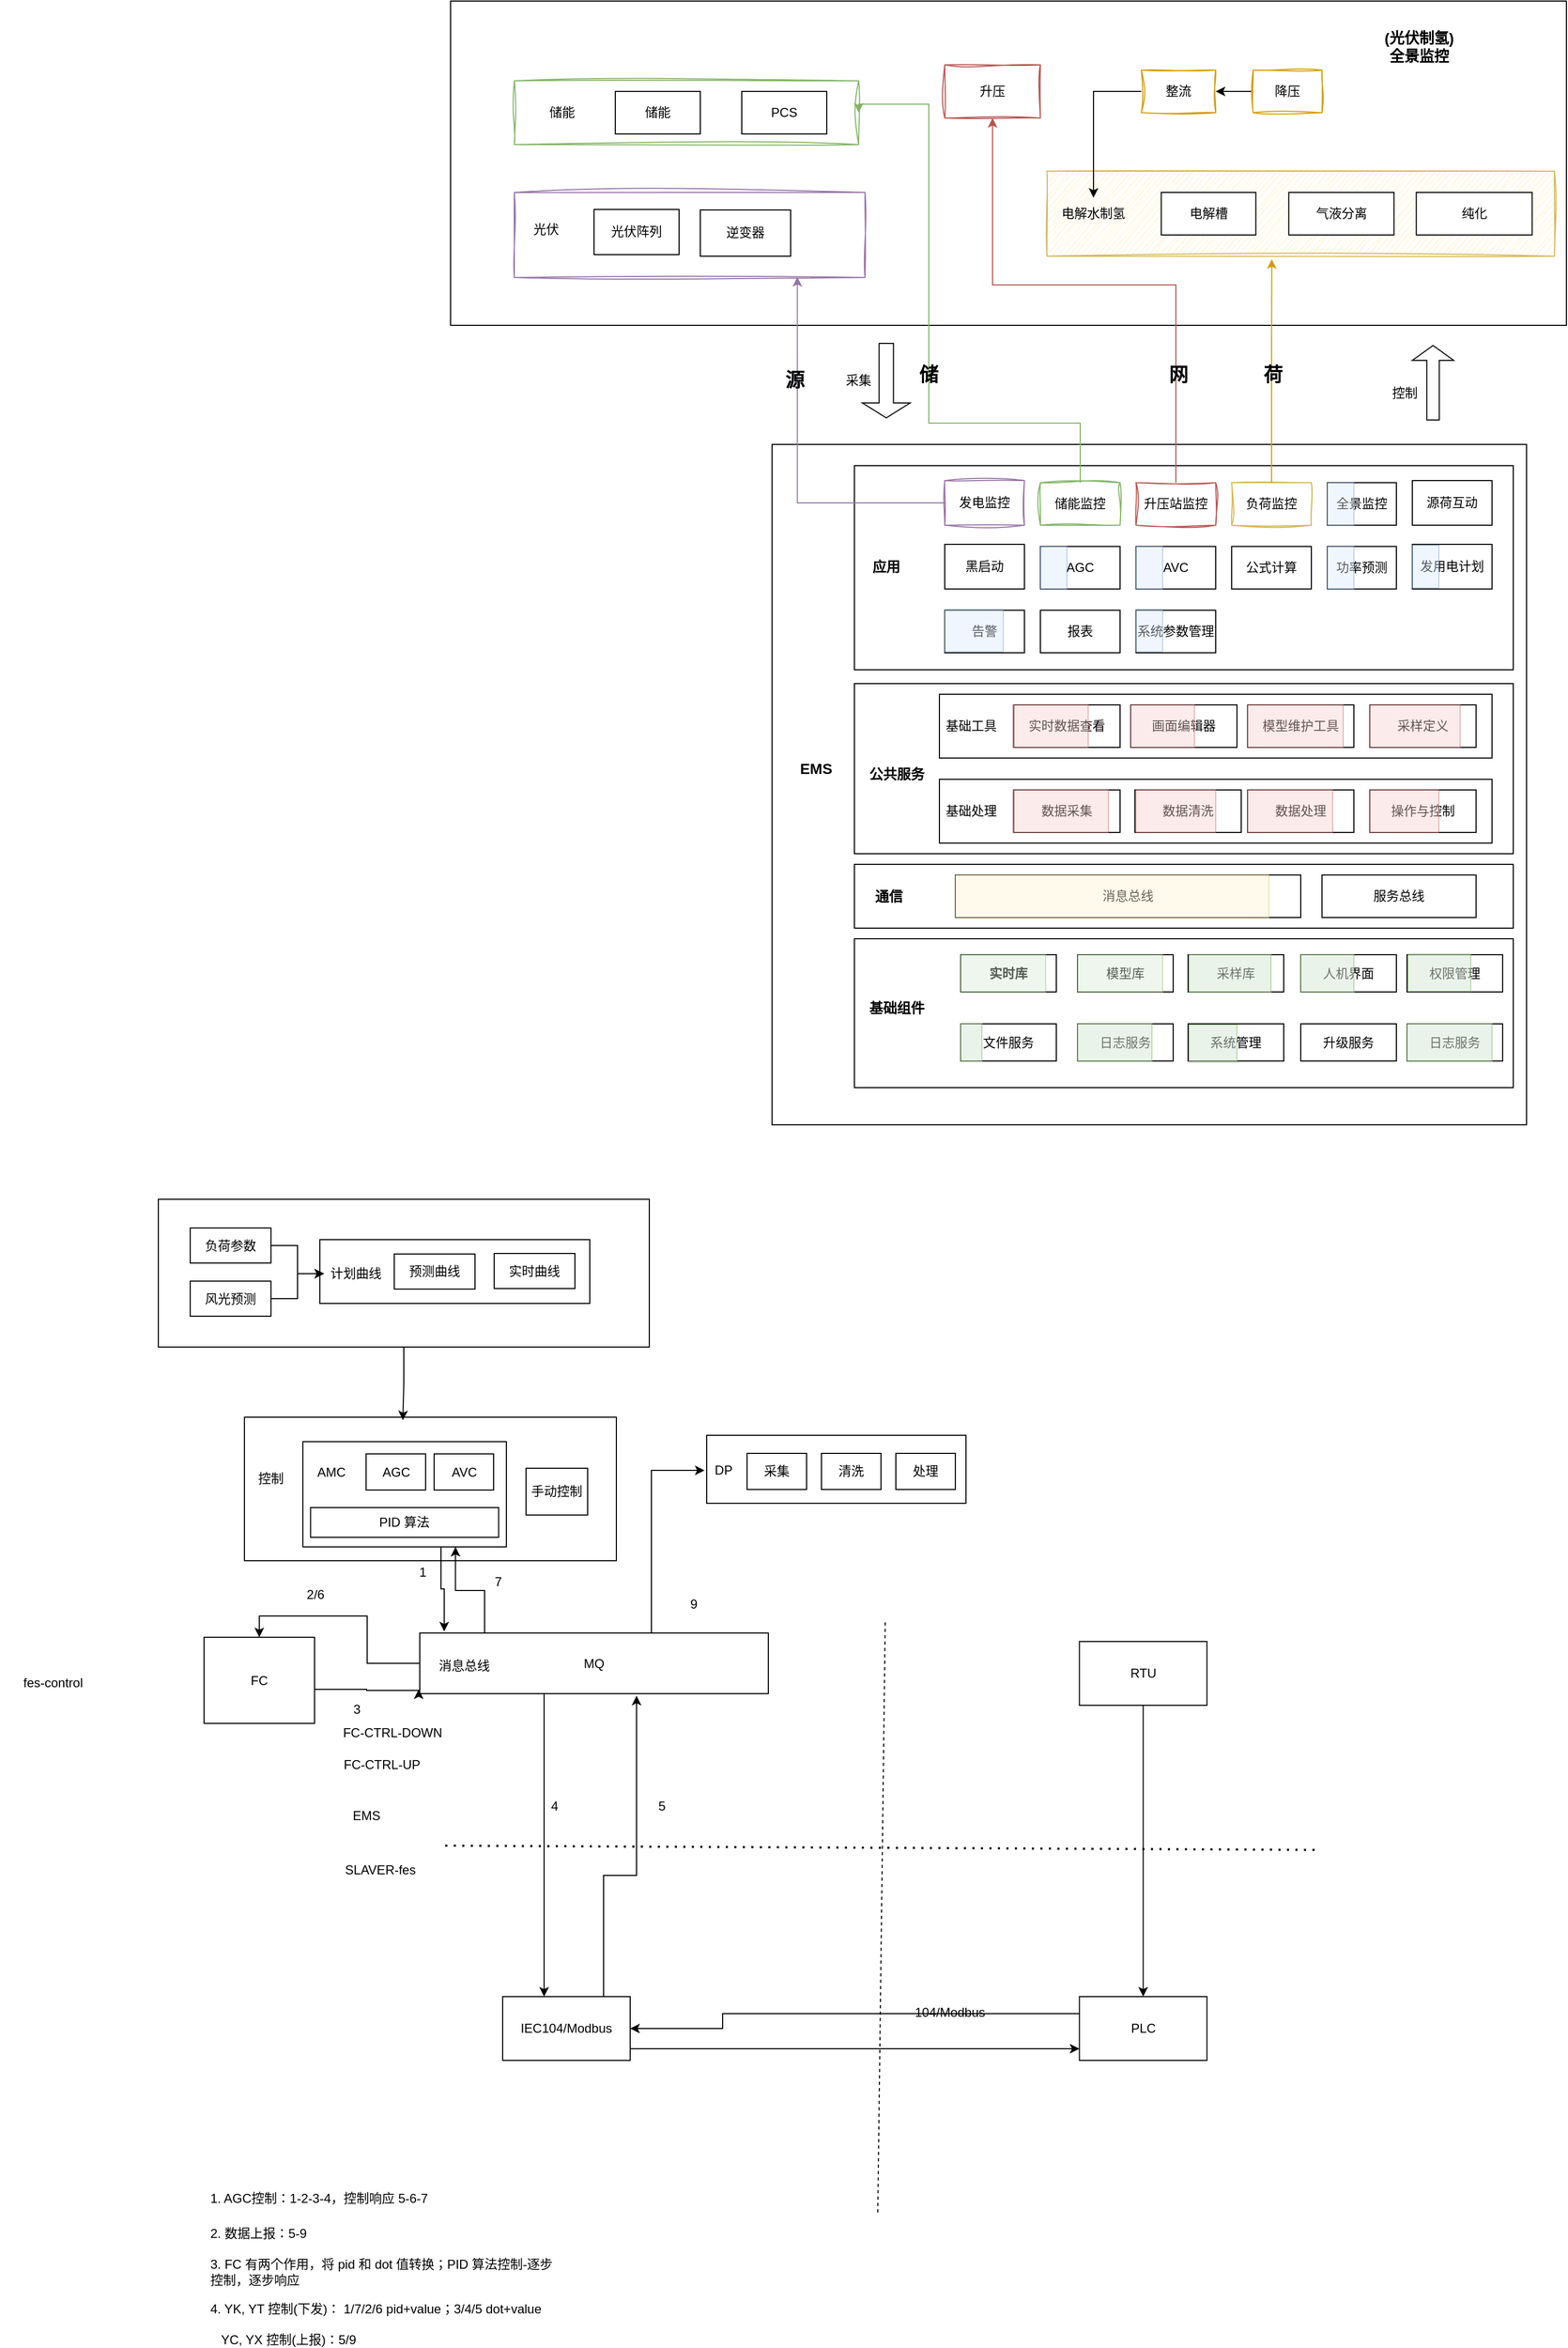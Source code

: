 <mxfile version="24.5.5" type="github">
  <diagram name="第 1 页" id="smMwHirfsZ6QMiGASpG9">
    <mxGraphModel dx="2322" dy="933" grid="0" gridSize="10" guides="1" tooltips="1" connect="1" arrows="1" fold="1" page="0" pageScale="1" pageWidth="827" pageHeight="1169" math="0" shadow="0">
      <root>
        <mxCell id="0" />
        <mxCell id="1" parent="0" />
        <mxCell id="14JraEPWUSEua7F9-H_o-28" value="" style="rounded=0;whiteSpace=wrap;html=1;" vertex="1" parent="1">
          <mxGeometry x="-94" y="1355" width="350" height="135" as="geometry" />
        </mxCell>
        <mxCell id="14JraEPWUSEua7F9-H_o-19" value="" style="rounded=0;whiteSpace=wrap;html=1;" vertex="1" parent="1">
          <mxGeometry x="-175" y="1150" width="462" height="139" as="geometry" />
        </mxCell>
        <mxCell id="14JraEPWUSEua7F9-H_o-15" value="" style="rounded=0;whiteSpace=wrap;html=1;" vertex="1" parent="1">
          <mxGeometry x="-23" y="1188" width="254" height="60" as="geometry" />
        </mxCell>
        <mxCell id="XLei9tXY5pJdT6jj4i4X-126" value="" style="rounded=0;whiteSpace=wrap;html=1;" parent="1" vertex="1">
          <mxGeometry x="100" y="23" width="1050" height="305" as="geometry" />
        </mxCell>
        <mxCell id="XLei9tXY5pJdT6jj4i4X-117" value="" style="rounded=0;whiteSpace=wrap;html=1;" parent="1" vertex="1">
          <mxGeometry x="402.5" y="440" width="710" height="640" as="geometry" />
        </mxCell>
        <mxCell id="XLei9tXY5pJdT6jj4i4X-113" value="" style="rounded=0;whiteSpace=wrap;html=1;fillColor=none;strokeColor=#9673a6;sketch=1;curveFitting=1;jiggle=2;" parent="1" vertex="1">
          <mxGeometry x="160" y="203" width="330" height="80" as="geometry" />
        </mxCell>
        <mxCell id="XLei9tXY5pJdT6jj4i4X-2" value="" style="rounded=0;whiteSpace=wrap;html=1;" parent="1" vertex="1">
          <mxGeometry x="480" y="905" width="620" height="140" as="geometry" />
        </mxCell>
        <mxCell id="XLei9tXY5pJdT6jj4i4X-3" value="文件服务" style="rounded=0;whiteSpace=wrap;html=1;" parent="1" vertex="1">
          <mxGeometry x="580" y="985" width="90" height="35" as="geometry" />
        </mxCell>
        <mxCell id="XLei9tXY5pJdT6jj4i4X-4" value="&lt;b&gt;实时库&lt;/b&gt;" style="rounded=0;whiteSpace=wrap;html=1;" parent="1" vertex="1">
          <mxGeometry x="580" y="920" width="90" height="35" as="geometry" />
        </mxCell>
        <mxCell id="XLei9tXY5pJdT6jj4i4X-5" value="日志服务" style="rounded=0;whiteSpace=wrap;html=1;" parent="1" vertex="1">
          <mxGeometry x="690" y="985" width="90" height="35" as="geometry" />
        </mxCell>
        <mxCell id="XLei9tXY5pJdT6jj4i4X-6" value="模型库" style="rounded=0;whiteSpace=wrap;html=1;" parent="1" vertex="1">
          <mxGeometry x="690" y="920" width="90" height="35" as="geometry" />
        </mxCell>
        <mxCell id="XLei9tXY5pJdT6jj4i4X-7" value="采样库" style="rounded=0;whiteSpace=wrap;html=1;" parent="1" vertex="1">
          <mxGeometry x="794" y="920" width="90" height="35" as="geometry" />
        </mxCell>
        <mxCell id="XLei9tXY5pJdT6jj4i4X-8" value="人机界面" style="rounded=0;whiteSpace=wrap;html=1;" parent="1" vertex="1">
          <mxGeometry x="900" y="920" width="90" height="35" as="geometry" />
        </mxCell>
        <mxCell id="XLei9tXY5pJdT6jj4i4X-9" value="权限管理" style="rounded=0;whiteSpace=wrap;html=1;" parent="1" vertex="1">
          <mxGeometry x="1000" y="920" width="90" height="35" as="geometry" />
        </mxCell>
        <mxCell id="XLei9tXY5pJdT6jj4i4X-10" value="系统管理" style="rounded=0;whiteSpace=wrap;html=1;" parent="1" vertex="1">
          <mxGeometry x="794" y="985" width="90" height="35" as="geometry" />
        </mxCell>
        <mxCell id="XLei9tXY5pJdT6jj4i4X-11" value="升级服务" style="rounded=0;whiteSpace=wrap;html=1;" parent="1" vertex="1">
          <mxGeometry x="900" y="985" width="90" height="35" as="geometry" />
        </mxCell>
        <mxCell id="XLei9tXY5pJdT6jj4i4X-12" value="日志服务" style="rounded=0;whiteSpace=wrap;html=1;" parent="1" vertex="1">
          <mxGeometry x="1000" y="985" width="90" height="35" as="geometry" />
        </mxCell>
        <mxCell id="XLei9tXY5pJdT6jj4i4X-13" value="&lt;b style=&quot;font-size: 13px;&quot;&gt;基础组件&lt;/b&gt;" style="text;html=1;align=center;verticalAlign=middle;whiteSpace=wrap;rounded=0;fontSize=13;" parent="1" vertex="1">
          <mxGeometry x="490" y="955" width="60" height="30" as="geometry" />
        </mxCell>
        <mxCell id="XLei9tXY5pJdT6jj4i4X-14" value="" style="rounded=0;whiteSpace=wrap;html=1;opacity=50;fillColor=#d5e8d4;strokeColor=#82b366;" parent="1" vertex="1">
          <mxGeometry x="1001" y="919.5" width="59" height="35" as="geometry" />
        </mxCell>
        <mxCell id="XLei9tXY5pJdT6jj4i4X-16" value="" style="rounded=0;whiteSpace=wrap;html=1;fillColor=#d5e8d4;strokeColor=#82b366;opacity=50;" parent="1" vertex="1">
          <mxGeometry x="900" y="920" width="50" height="35" as="geometry" />
        </mxCell>
        <mxCell id="XLei9tXY5pJdT6jj4i4X-17" value="" style="rounded=0;whiteSpace=wrap;html=1;fillColor=#d5e8d4;strokeColor=#82b366;opacity=50;" parent="1" vertex="1">
          <mxGeometry x="580" y="985" width="20" height="35" as="geometry" />
        </mxCell>
        <mxCell id="XLei9tXY5pJdT6jj4i4X-18" value="" style="rounded=0;whiteSpace=wrap;html=1;fillColor=#d5e8d4;strokeColor=#82b366;opacity=50;" parent="1" vertex="1">
          <mxGeometry x="690" y="985" width="70" height="35" as="geometry" />
        </mxCell>
        <mxCell id="XLei9tXY5pJdT6jj4i4X-19" value="" style="rounded=0;whiteSpace=wrap;html=1;fillColor=#d5e8d4;strokeColor=#82b366;opacity=50;" parent="1" vertex="1">
          <mxGeometry x="795" y="986" width="45" height="35" as="geometry" />
        </mxCell>
        <mxCell id="XLei9tXY5pJdT6jj4i4X-20" value="" style="rounded=0;whiteSpace=wrap;html=1;fillColor=#d5e8d4;strokeColor=#82b366;opacity=50;" parent="1" vertex="1">
          <mxGeometry x="1000" y="985" width="80" height="35" as="geometry" />
        </mxCell>
        <mxCell id="XLei9tXY5pJdT6jj4i4X-22" value="" style="rounded=0;whiteSpace=wrap;html=1;opacity=40;fillColor=#d5e8d4;strokeColor=#82b366;" parent="1" vertex="1">
          <mxGeometry x="580" y="920" width="80" height="35" as="geometry" />
        </mxCell>
        <mxCell id="XLei9tXY5pJdT6jj4i4X-23" value="" style="rounded=0;whiteSpace=wrap;html=1;opacity=40;fillColor=#d5e8d4;strokeColor=#82b366;" parent="1" vertex="1">
          <mxGeometry x="690" y="920" width="80" height="35" as="geometry" />
        </mxCell>
        <mxCell id="XLei9tXY5pJdT6jj4i4X-24" value="" style="rounded=0;whiteSpace=wrap;html=1;opacity=50;fillColor=#d5e8d4;strokeColor=#82b366;" parent="1" vertex="1">
          <mxGeometry x="795" y="920" width="77" height="35" as="geometry" />
        </mxCell>
        <mxCell id="XLei9tXY5pJdT6jj4i4X-25" value="" style="rounded=0;whiteSpace=wrap;html=1;" parent="1" vertex="1">
          <mxGeometry x="480" y="835" width="620" height="60" as="geometry" />
        </mxCell>
        <mxCell id="XLei9tXY5pJdT6jj4i4X-26" value="消息总线" style="rounded=0;whiteSpace=wrap;html=1;" parent="1" vertex="1">
          <mxGeometry x="575" y="845" width="325" height="40" as="geometry" />
        </mxCell>
        <mxCell id="XLei9tXY5pJdT6jj4i4X-27" value="服务总线" style="rounded=0;whiteSpace=wrap;html=1;" parent="1" vertex="1">
          <mxGeometry x="920" y="845" width="145" height="40" as="geometry" />
        </mxCell>
        <mxCell id="XLei9tXY5pJdT6jj4i4X-28" value="" style="rounded=0;whiteSpace=wrap;html=1;fillColor=#fff2cc;strokeColor=#d6b656;opacity=40;" parent="1" vertex="1">
          <mxGeometry x="575" y="845" width="295" height="40" as="geometry" />
        </mxCell>
        <mxCell id="XLei9tXY5pJdT6jj4i4X-29" value="&lt;b style=&quot;font-size: 13px;&quot;&gt;通信&lt;/b&gt;" style="text;html=1;align=center;verticalAlign=middle;whiteSpace=wrap;rounded=0;fontSize=13;" parent="1" vertex="1">
          <mxGeometry x="484" y="850" width="57" height="30" as="geometry" />
        </mxCell>
        <mxCell id="XLei9tXY5pJdT6jj4i4X-30" value="" style="rounded=0;whiteSpace=wrap;html=1;" parent="1" vertex="1">
          <mxGeometry x="480" y="665" width="620" height="160" as="geometry" />
        </mxCell>
        <mxCell id="XLei9tXY5pJdT6jj4i4X-31" value="" style="rounded=0;whiteSpace=wrap;html=1;" parent="1" vertex="1">
          <mxGeometry x="560" y="675" width="520" height="60" as="geometry" />
        </mxCell>
        <mxCell id="XLei9tXY5pJdT6jj4i4X-34" value="实时数据查看" style="rounded=0;whiteSpace=wrap;html=1;" parent="1" vertex="1">
          <mxGeometry x="630" y="685" width="100" height="40" as="geometry" />
        </mxCell>
        <mxCell id="XLei9tXY5pJdT6jj4i4X-35" value="画面编辑器" style="rounded=0;whiteSpace=wrap;html=1;" parent="1" vertex="1">
          <mxGeometry x="740" y="685" width="100" height="40" as="geometry" />
        </mxCell>
        <mxCell id="XLei9tXY5pJdT6jj4i4X-36" value="模型维护工具" style="rounded=0;whiteSpace=wrap;html=1;" parent="1" vertex="1">
          <mxGeometry x="850" y="685" width="100" height="40" as="geometry" />
        </mxCell>
        <mxCell id="XLei9tXY5pJdT6jj4i4X-37" value="采样定义" style="rounded=0;whiteSpace=wrap;html=1;" parent="1" vertex="1">
          <mxGeometry x="965" y="685" width="100" height="40" as="geometry" />
        </mxCell>
        <mxCell id="XLei9tXY5pJdT6jj4i4X-38" value="基础工具" style="text;html=1;align=center;verticalAlign=middle;whiteSpace=wrap;rounded=0;" parent="1" vertex="1">
          <mxGeometry x="560" y="690" width="60" height="30" as="geometry" />
        </mxCell>
        <mxCell id="XLei9tXY5pJdT6jj4i4X-39" value="" style="rounded=0;whiteSpace=wrap;html=1;" parent="1" vertex="1">
          <mxGeometry x="560" y="755" width="520" height="60" as="geometry" />
        </mxCell>
        <mxCell id="XLei9tXY5pJdT6jj4i4X-40" value="基础处理" style="text;html=1;align=center;verticalAlign=middle;whiteSpace=wrap;rounded=0;" parent="1" vertex="1">
          <mxGeometry x="560" y="770" width="60" height="30" as="geometry" />
        </mxCell>
        <mxCell id="XLei9tXY5pJdT6jj4i4X-41" value="数据采集" style="rounded=0;whiteSpace=wrap;html=1;" parent="1" vertex="1">
          <mxGeometry x="630" y="765" width="100" height="40" as="geometry" />
        </mxCell>
        <mxCell id="XLei9tXY5pJdT6jj4i4X-42" value="数据清洗" style="rounded=0;whiteSpace=wrap;html=1;" parent="1" vertex="1">
          <mxGeometry x="744" y="765" width="100" height="40" as="geometry" />
        </mxCell>
        <mxCell id="XLei9tXY5pJdT6jj4i4X-43" value="数据处理" style="rounded=0;whiteSpace=wrap;html=1;" parent="1" vertex="1">
          <mxGeometry x="850" y="765" width="100" height="40" as="geometry" />
        </mxCell>
        <mxCell id="XLei9tXY5pJdT6jj4i4X-44" value="操作与控制" style="rounded=0;whiteSpace=wrap;html=1;" parent="1" vertex="1">
          <mxGeometry x="965" y="765" width="100" height="40" as="geometry" />
        </mxCell>
        <mxCell id="XLei9tXY5pJdT6jj4i4X-45" value="&lt;b style=&quot;font-size: 13px;&quot;&gt;公共服务&lt;/b&gt;" style="text;html=1;align=center;verticalAlign=middle;whiteSpace=wrap;rounded=0;fontSize=13;" parent="1" vertex="1">
          <mxGeometry x="490" y="735" width="60" height="30" as="geometry" />
        </mxCell>
        <mxCell id="XLei9tXY5pJdT6jj4i4X-46" value="" style="rounded=0;whiteSpace=wrap;html=1;fillColor=#f8cecc;strokeColor=#b85450;opacity=40;" parent="1" vertex="1">
          <mxGeometry x="629" y="765" width="90" height="40" as="geometry" />
        </mxCell>
        <mxCell id="XLei9tXY5pJdT6jj4i4X-49" value="" style="rounded=0;whiteSpace=wrap;html=1;fillColor=#f8cecc;strokeColor=#b85450;opacity=40;" parent="1" vertex="1">
          <mxGeometry x="745" y="765" width="75" height="40" as="geometry" />
        </mxCell>
        <mxCell id="XLei9tXY5pJdT6jj4i4X-50" value="" style="rounded=0;whiteSpace=wrap;html=1;fillColor=#f8cecc;strokeColor=#b85450;opacity=40;" parent="1" vertex="1">
          <mxGeometry x="850" y="765" width="80" height="40" as="geometry" />
        </mxCell>
        <mxCell id="XLei9tXY5pJdT6jj4i4X-51" value="" style="rounded=0;whiteSpace=wrap;html=1;fillColor=#f8cecc;strokeColor=#b85450;opacity=40;" parent="1" vertex="1">
          <mxGeometry x="965" y="765" width="65" height="40" as="geometry" />
        </mxCell>
        <mxCell id="XLei9tXY5pJdT6jj4i4X-52" value="" style="rounded=0;whiteSpace=wrap;html=1;fillColor=#f8cecc;strokeColor=#b85450;opacity=40;" parent="1" vertex="1">
          <mxGeometry x="850" y="685" width="90" height="40" as="geometry" />
        </mxCell>
        <mxCell id="XLei9tXY5pJdT6jj4i4X-53" value="" style="rounded=0;whiteSpace=wrap;html=1;fillColor=#f8cecc;strokeColor=#b85450;opacity=40;" parent="1" vertex="1">
          <mxGeometry x="740" y="685" width="60" height="40" as="geometry" />
        </mxCell>
        <mxCell id="XLei9tXY5pJdT6jj4i4X-54" value="" style="rounded=0;whiteSpace=wrap;html=1;fillColor=#f8cecc;strokeColor=#b85450;opacity=40;" parent="1" vertex="1">
          <mxGeometry x="629" y="685" width="71" height="40" as="geometry" />
        </mxCell>
        <mxCell id="XLei9tXY5pJdT6jj4i4X-55" value="" style="rounded=0;whiteSpace=wrap;html=1;fillColor=#f8cecc;strokeColor=#b85450;opacity=40;" parent="1" vertex="1">
          <mxGeometry x="965" y="685" width="85" height="40" as="geometry" />
        </mxCell>
        <mxCell id="XLei9tXY5pJdT6jj4i4X-56" value="" style="rounded=0;whiteSpace=wrap;html=1;" parent="1" vertex="1">
          <mxGeometry x="480" y="460" width="620" height="192" as="geometry" />
        </mxCell>
        <mxCell id="XLei9tXY5pJdT6jj4i4X-57" value="发电监控" style="rounded=0;whiteSpace=wrap;html=1;fillColor=none;strokeColor=#9673a6;sketch=1;curveFitting=1;jiggle=2;" parent="1" vertex="1">
          <mxGeometry x="565" y="474" width="75" height="42" as="geometry" />
        </mxCell>
        <mxCell id="q_sPKe8q3S3xJa5Jk6cZ-3" style="edgeStyle=orthogonalEdgeStyle;rounded=0;orthogonalLoop=1;jettySize=auto;html=1;entryX=1;entryY=0.5;entryDx=0;entryDy=0;fillColor=#d5e8d4;strokeColor=#82b366;" parent="1" source="XLei9tXY5pJdT6jj4i4X-61" target="XLei9tXY5pJdT6jj4i4X-111" edge="1">
          <mxGeometry relative="1" as="geometry">
            <Array as="points">
              <mxPoint x="693" y="420" />
              <mxPoint x="550" y="420" />
              <mxPoint x="550" y="120" />
            </Array>
          </mxGeometry>
        </mxCell>
        <mxCell id="XLei9tXY5pJdT6jj4i4X-61" value="储能监控" style="rounded=0;whiteSpace=wrap;html=1;fillColor=none;strokeColor=#82b366;sketch=1;curveFitting=1;jiggle=2;" parent="1" vertex="1">
          <mxGeometry x="655" y="476" width="75" height="40" as="geometry" />
        </mxCell>
        <mxCell id="XLei9tXY5pJdT6jj4i4X-124" style="edgeStyle=orthogonalEdgeStyle;rounded=0;orthogonalLoop=1;jettySize=auto;html=1;entryX=0.5;entryY=1;entryDx=0;entryDy=0;fillColor=#f8cecc;strokeColor=#b85450;" parent="1" source="XLei9tXY5pJdT6jj4i4X-62" target="XLei9tXY5pJdT6jj4i4X-110" edge="1">
          <mxGeometry relative="1" as="geometry">
            <Array as="points">
              <mxPoint x="783" y="290" />
              <mxPoint x="610" y="290" />
            </Array>
          </mxGeometry>
        </mxCell>
        <mxCell id="XLei9tXY5pJdT6jj4i4X-62" value="升压站监控" style="rounded=0;whiteSpace=wrap;html=1;fillColor=none;strokeColor=#b85450;sketch=1;curveFitting=1;jiggle=2;" parent="1" vertex="1">
          <mxGeometry x="745" y="476" width="75" height="40" as="geometry" />
        </mxCell>
        <mxCell id="XLei9tXY5pJdT6jj4i4X-63" value="全景监控" style="rounded=0;whiteSpace=wrap;html=1;" parent="1" vertex="1">
          <mxGeometry x="925" y="476" width="65" height="40" as="geometry" />
        </mxCell>
        <mxCell id="XLei9tXY5pJdT6jj4i4X-64" value="源荷互动" style="rounded=0;whiteSpace=wrap;html=1;" parent="1" vertex="1">
          <mxGeometry x="1005" y="474" width="75" height="42" as="geometry" />
        </mxCell>
        <mxCell id="XLei9tXY5pJdT6jj4i4X-76" value="负荷监控" style="rounded=0;whiteSpace=wrap;html=1;fillColor=none;strokeColor=#d6b656;shadow=0;glass=0;sketch=1;curveFitting=1;jiggle=2;" parent="1" vertex="1">
          <mxGeometry x="835" y="476" width="75" height="40" as="geometry" />
        </mxCell>
        <mxCell id="XLei9tXY5pJdT6jj4i4X-77" value="黑启动" style="rounded=0;whiteSpace=wrap;html=1;" parent="1" vertex="1">
          <mxGeometry x="565" y="534" width="75" height="42" as="geometry" />
        </mxCell>
        <mxCell id="XLei9tXY5pJdT6jj4i4X-78" value="AGC" style="rounded=0;whiteSpace=wrap;html=1;" parent="1" vertex="1">
          <mxGeometry x="655" y="536" width="75" height="40" as="geometry" />
        </mxCell>
        <mxCell id="XLei9tXY5pJdT6jj4i4X-79" value="AVC" style="rounded=0;whiteSpace=wrap;html=1;" parent="1" vertex="1">
          <mxGeometry x="745" y="536" width="75" height="40" as="geometry" />
        </mxCell>
        <mxCell id="XLei9tXY5pJdT6jj4i4X-80" value="功率预测" style="rounded=0;whiteSpace=wrap;html=1;" parent="1" vertex="1">
          <mxGeometry x="925" y="536" width="65" height="40" as="geometry" />
        </mxCell>
        <mxCell id="XLei9tXY5pJdT6jj4i4X-81" value="发用电计划" style="rounded=0;whiteSpace=wrap;html=1;" parent="1" vertex="1">
          <mxGeometry x="1005" y="534" width="75" height="42" as="geometry" />
        </mxCell>
        <mxCell id="XLei9tXY5pJdT6jj4i4X-82" value="公式计算" style="rounded=0;whiteSpace=wrap;html=1;" parent="1" vertex="1">
          <mxGeometry x="835" y="536" width="75" height="40" as="geometry" />
        </mxCell>
        <mxCell id="XLei9tXY5pJdT6jj4i4X-84" value="告警" style="rounded=0;whiteSpace=wrap;html=1;" parent="1" vertex="1">
          <mxGeometry x="565" y="596" width="75" height="40" as="geometry" />
        </mxCell>
        <mxCell id="XLei9tXY5pJdT6jj4i4X-85" value="报表" style="rounded=0;whiteSpace=wrap;html=1;" parent="1" vertex="1">
          <mxGeometry x="655" y="596" width="75" height="40" as="geometry" />
        </mxCell>
        <mxCell id="XLei9tXY5pJdT6jj4i4X-88" value="系统参数管理" style="rounded=0;whiteSpace=wrap;html=1;" parent="1" vertex="1">
          <mxGeometry x="745" y="596" width="75" height="40" as="geometry" />
        </mxCell>
        <mxCell id="XLei9tXY5pJdT6jj4i4X-89" value="" style="rounded=0;whiteSpace=wrap;html=1;fillColor=#dae8fc;strokeColor=#6c8ebf;opacity=40;" parent="1" vertex="1">
          <mxGeometry x="655" y="536" width="25" height="40" as="geometry" />
        </mxCell>
        <mxCell id="XLei9tXY5pJdT6jj4i4X-90" value="" style="rounded=0;whiteSpace=wrap;html=1;fillColor=#dae8fc;strokeColor=#6c8ebf;opacity=40;" parent="1" vertex="1">
          <mxGeometry x="745" y="536" width="25" height="40" as="geometry" />
        </mxCell>
        <mxCell id="XLei9tXY5pJdT6jj4i4X-91" value="" style="rounded=0;whiteSpace=wrap;html=1;fillColor=#dae8fc;strokeColor=#6c8ebf;opacity=40;" parent="1" vertex="1">
          <mxGeometry x="925" y="536" width="25" height="40" as="geometry" />
        </mxCell>
        <mxCell id="XLei9tXY5pJdT6jj4i4X-92" value="" style="rounded=0;whiteSpace=wrap;html=1;fillColor=#dae8fc;strokeColor=#6c8ebf;opacity=40;" parent="1" vertex="1">
          <mxGeometry x="1005" y="535" width="25" height="40" as="geometry" />
        </mxCell>
        <mxCell id="XLei9tXY5pJdT6jj4i4X-93" value="" style="rounded=0;whiteSpace=wrap;html=1;fillColor=#dae8fc;strokeColor=#6c8ebf;opacity=40;" parent="1" vertex="1">
          <mxGeometry x="565" y="595" width="55" height="40" as="geometry" />
        </mxCell>
        <mxCell id="XLei9tXY5pJdT6jj4i4X-94" value="&lt;b style=&quot;font-size: 13px;&quot;&gt;应用&lt;/b&gt;" style="text;html=1;align=center;verticalAlign=middle;whiteSpace=wrap;rounded=0;fontSize=13;" parent="1" vertex="1">
          <mxGeometry x="480" y="540" width="60" height="30" as="geometry" />
        </mxCell>
        <mxCell id="XLei9tXY5pJdT6jj4i4X-95" value="" style="rounded=0;whiteSpace=wrap;html=1;fillColor=#dae8fc;strokeColor=#6c8ebf;opacity=40;" parent="1" vertex="1">
          <mxGeometry x="925" y="476" width="25" height="40" as="geometry" />
        </mxCell>
        <mxCell id="XLei9tXY5pJdT6jj4i4X-96" value="" style="rounded=0;whiteSpace=wrap;html=1;fillColor=#dae8fc;strokeColor=#6c8ebf;opacity=40;" parent="1" vertex="1">
          <mxGeometry x="745" y="595" width="25" height="40" as="geometry" />
        </mxCell>
        <mxCell id="XLei9tXY5pJdT6jj4i4X-97" value="" style="rounded=0;whiteSpace=wrap;html=1;fillColor=#fff2cc;strokeColor=#d6b656;sketch=1;curveFitting=1;jiggle=2;" parent="1" vertex="1">
          <mxGeometry x="661.25" y="183" width="477.5" height="80" as="geometry" />
        </mxCell>
        <mxCell id="XLei9tXY5pJdT6jj4i4X-98" value="电解槽" style="rounded=0;whiteSpace=wrap;html=1;" parent="1" vertex="1">
          <mxGeometry x="768.75" y="203" width="89" height="40" as="geometry" />
        </mxCell>
        <mxCell id="XLei9tXY5pJdT6jj4i4X-99" value="气液分离" style="rounded=0;whiteSpace=wrap;html=1;" parent="1" vertex="1">
          <mxGeometry x="888.75" y="203" width="99" height="40" as="geometry" />
        </mxCell>
        <mxCell id="XLei9tXY5pJdT6jj4i4X-100" value="纯化" style="rounded=0;whiteSpace=wrap;html=1;" parent="1" vertex="1">
          <mxGeometry x="1008.75" y="203" width="109" height="40" as="geometry" />
        </mxCell>
        <mxCell id="XLei9tXY5pJdT6jj4i4X-104" value="电解水制氢" style="text;html=1;align=center;verticalAlign=middle;whiteSpace=wrap;rounded=0;" parent="1" vertex="1">
          <mxGeometry x="670" y="208" width="70" height="30" as="geometry" />
        </mxCell>
        <mxCell id="XLei9tXY5pJdT6jj4i4X-107" value="光伏阵列" style="rounded=0;whiteSpace=wrap;html=1;" parent="1" vertex="1">
          <mxGeometry x="235" y="219" width="80" height="42.5" as="geometry" />
        </mxCell>
        <mxCell id="XLei9tXY5pJdT6jj4i4X-108" value="逆变器" style="rounded=0;whiteSpace=wrap;html=1;" parent="1" vertex="1">
          <mxGeometry x="335" y="219.5" width="85" height="43.5" as="geometry" />
        </mxCell>
        <mxCell id="XLei9tXY5pJdT6jj4i4X-110" value="升压" style="rounded=0;whiteSpace=wrap;html=1;fillColor=none;strokeColor=#b85450;sketch=1;curveFitting=1;jiggle=2;" parent="1" vertex="1">
          <mxGeometry x="565" y="83" width="90" height="50" as="geometry" />
        </mxCell>
        <mxCell id="XLei9tXY5pJdT6jj4i4X-111" value="" style="rounded=0;whiteSpace=wrap;html=1;fillColor=none;strokeColor=#82b366;sketch=1;curveFitting=1;jiggle=2;" parent="1" vertex="1">
          <mxGeometry x="160" y="98" width="324" height="60" as="geometry" />
        </mxCell>
        <mxCell id="XLei9tXY5pJdT6jj4i4X-112" value="光伏" style="text;html=1;align=center;verticalAlign=middle;whiteSpace=wrap;rounded=0;" parent="1" vertex="1">
          <mxGeometry x="160" y="223" width="60" height="30" as="geometry" />
        </mxCell>
        <mxCell id="XLei9tXY5pJdT6jj4i4X-114" value="储能" style="rounded=0;whiteSpace=wrap;html=1;" parent="1" vertex="1">
          <mxGeometry x="255" y="108" width="80" height="40" as="geometry" />
        </mxCell>
        <mxCell id="XLei9tXY5pJdT6jj4i4X-115" value="PCS" style="rounded=0;whiteSpace=wrap;html=1;" parent="1" vertex="1">
          <mxGeometry x="374" y="108" width="80" height="40" as="geometry" />
        </mxCell>
        <mxCell id="XLei9tXY5pJdT6jj4i4X-130" value="" style="edgeStyle=orthogonalEdgeStyle;rounded=0;orthogonalLoop=1;jettySize=auto;html=1;" parent="1" source="XLei9tXY5pJdT6jj4i4X-116" target="XLei9tXY5pJdT6jj4i4X-104" edge="1">
          <mxGeometry relative="1" as="geometry" />
        </mxCell>
        <mxCell id="XLei9tXY5pJdT6jj4i4X-116" value="整流" style="rounded=0;whiteSpace=wrap;html=1;fillColor=none;strokeColor=#d79b00;sketch=1;curveFitting=1;jiggle=2;" parent="1" vertex="1">
          <mxGeometry x="750" y="88" width="70" height="40" as="geometry" />
        </mxCell>
        <mxCell id="XLei9tXY5pJdT6jj4i4X-119" value="&lt;b style=&quot;font-size: 14px;&quot;&gt;&lt;font style=&quot;font-size: 14px;&quot;&gt;EMS&lt;/font&gt;&lt;/b&gt;" style="text;html=1;align=center;verticalAlign=middle;whiteSpace=wrap;rounded=0;fontSize=14;" parent="1" vertex="1">
          <mxGeometry x="414" y="730" width="60" height="30" as="geometry" />
        </mxCell>
        <mxCell id="XLei9tXY5pJdT6jj4i4X-121" style="edgeStyle=orthogonalEdgeStyle;rounded=0;orthogonalLoop=1;jettySize=auto;html=1;entryX=0.807;entryY=0.994;entryDx=0;entryDy=0;entryPerimeter=0;fillColor=#e1d5e7;strokeColor=#9673a6;" parent="1" source="XLei9tXY5pJdT6jj4i4X-57" target="XLei9tXY5pJdT6jj4i4X-113" edge="1">
          <mxGeometry relative="1" as="geometry" />
        </mxCell>
        <mxCell id="XLei9tXY5pJdT6jj4i4X-125" style="edgeStyle=orthogonalEdgeStyle;rounded=0;orthogonalLoop=1;jettySize=auto;html=1;entryX=0.443;entryY=1.035;entryDx=0;entryDy=0;entryPerimeter=0;fillColor=#ffe6cc;strokeColor=#d79b00;" parent="1" source="XLei9tXY5pJdT6jj4i4X-76" target="XLei9tXY5pJdT6jj4i4X-97" edge="1">
          <mxGeometry relative="1" as="geometry" />
        </mxCell>
        <mxCell id="XLei9tXY5pJdT6jj4i4X-131" value="&lt;b style=&quot;font-size: 14px;&quot;&gt;(光伏制氢)&lt;/b&gt;&lt;div&gt;&lt;b style=&quot;font-size: 14px;&quot;&gt;全景监控&lt;/b&gt;&lt;/div&gt;" style="text;html=1;align=center;verticalAlign=middle;whiteSpace=wrap;rounded=0;fontSize=14;" parent="1" vertex="1">
          <mxGeometry x="963" y="53" width="97" height="25" as="geometry" />
        </mxCell>
        <mxCell id="XLei9tXY5pJdT6jj4i4X-134" value="" style="shape=singleArrow;direction=south;whiteSpace=wrap;html=1;" parent="1" vertex="1">
          <mxGeometry x="487.5" y="345" width="45" height="70" as="geometry" />
        </mxCell>
        <mxCell id="XLei9tXY5pJdT6jj4i4X-135" value="" style="shape=singleArrow;direction=north;whiteSpace=wrap;html=1;" parent="1" vertex="1">
          <mxGeometry x="1005" y="347" width="39" height="70" as="geometry" />
        </mxCell>
        <mxCell id="XLei9tXY5pJdT6jj4i4X-136" value="采集" style="text;html=1;align=center;verticalAlign=middle;whiteSpace=wrap;rounded=0;" parent="1" vertex="1">
          <mxGeometry x="454" y="365" width="60" height="30" as="geometry" />
        </mxCell>
        <mxCell id="XLei9tXY5pJdT6jj4i4X-137" value="控制" style="text;html=1;align=center;verticalAlign=middle;whiteSpace=wrap;rounded=0;" parent="1" vertex="1">
          <mxGeometry x="967.5" y="377" width="60" height="30" as="geometry" />
        </mxCell>
        <mxCell id="q_sPKe8q3S3xJa5Jk6cZ-1" value="储能" style="text;html=1;align=center;verticalAlign=middle;whiteSpace=wrap;rounded=0;" parent="1" vertex="1">
          <mxGeometry x="175" y="113" width="60" height="30" as="geometry" />
        </mxCell>
        <mxCell id="q_sPKe8q3S3xJa5Jk6cZ-5" value="" style="edgeStyle=orthogonalEdgeStyle;rounded=0;orthogonalLoop=1;jettySize=auto;html=1;" parent="1" source="q_sPKe8q3S3xJa5Jk6cZ-4" target="XLei9tXY5pJdT6jj4i4X-116" edge="1">
          <mxGeometry relative="1" as="geometry" />
        </mxCell>
        <mxCell id="q_sPKe8q3S3xJa5Jk6cZ-4" value="降压" style="rounded=0;whiteSpace=wrap;html=1;fillColor=none;strokeColor=#d79b00;sketch=1;curveFitting=1;jiggle=2;" parent="1" vertex="1">
          <mxGeometry x="855.25" y="88" width="64.75" height="40" as="geometry" />
        </mxCell>
        <mxCell id="q_sPKe8q3S3xJa5Jk6cZ-17" value="源" style="text;html=1;align=center;verticalAlign=middle;whiteSpace=wrap;rounded=0;fontSize=18;fontStyle=1" parent="1" vertex="1">
          <mxGeometry x="394" y="365" width="60" height="30" as="geometry" />
        </mxCell>
        <mxCell id="q_sPKe8q3S3xJa5Jk6cZ-18" value="储" style="text;html=1;align=center;verticalAlign=middle;whiteSpace=wrap;rounded=0;fontSize=18;fontStyle=1" parent="1" vertex="1">
          <mxGeometry x="520" y="360" width="60" height="30" as="geometry" />
        </mxCell>
        <mxCell id="q_sPKe8q3S3xJa5Jk6cZ-19" value="网" style="text;html=1;align=center;verticalAlign=middle;whiteSpace=wrap;rounded=0;fontSize=18;fontStyle=1" parent="1" vertex="1">
          <mxGeometry x="755" y="360" width="60" height="30" as="geometry" />
        </mxCell>
        <mxCell id="q_sPKe8q3S3xJa5Jk6cZ-20" value="荷" style="text;html=1;align=center;verticalAlign=middle;whiteSpace=wrap;rounded=0;fontSize=18;fontStyle=1" parent="1" vertex="1">
          <mxGeometry x="844" y="360" width="60" height="30" as="geometry" />
        </mxCell>
        <mxCell id="cK4YAzCo4ckdNdjKXCYJ-29" style="edgeStyle=orthogonalEdgeStyle;rounded=0;orthogonalLoop=1;jettySize=auto;html=1;" parent="1" source="cK4YAzCo4ckdNdjKXCYJ-2" target="cK4YAzCo4ckdNdjKXCYJ-3" edge="1">
          <mxGeometry relative="1" as="geometry">
            <Array as="points">
              <mxPoint x="522" y="1949" />
              <mxPoint x="522" y="1949" />
            </Array>
          </mxGeometry>
        </mxCell>
        <mxCell id="cK4YAzCo4ckdNdjKXCYJ-2" value="IEC104/Modbus" style="rounded=0;whiteSpace=wrap;html=1;" parent="1" vertex="1">
          <mxGeometry x="149" y="1900" width="120" height="60" as="geometry" />
        </mxCell>
        <mxCell id="cK4YAzCo4ckdNdjKXCYJ-11" style="edgeStyle=orthogonalEdgeStyle;rounded=0;orthogonalLoop=1;jettySize=auto;html=1;entryX=1;entryY=0.5;entryDx=0;entryDy=0;" parent="1" source="cK4YAzCo4ckdNdjKXCYJ-3" target="cK4YAzCo4ckdNdjKXCYJ-2" edge="1">
          <mxGeometry relative="1" as="geometry">
            <Array as="points">
              <mxPoint x="356" y="1916" />
            </Array>
          </mxGeometry>
        </mxCell>
        <mxCell id="cK4YAzCo4ckdNdjKXCYJ-3" value="PLC" style="rounded=0;whiteSpace=wrap;html=1;" parent="1" vertex="1">
          <mxGeometry x="691.75" y="1900" width="120" height="60" as="geometry" />
        </mxCell>
        <mxCell id="cK4YAzCo4ckdNdjKXCYJ-7" value="" style="endArrow=none;dashed=1;html=1;dashPattern=1 3;strokeWidth=2;rounded=0;" parent="1" edge="1">
          <mxGeometry width="50" height="50" relative="1" as="geometry">
            <mxPoint x="95" y="1758" as="sourcePoint" />
            <mxPoint x="913" y="1762" as="targetPoint" />
          </mxGeometry>
        </mxCell>
        <mxCell id="cK4YAzCo4ckdNdjKXCYJ-8" value="" style="endArrow=none;dashed=1;html=1;rounded=0;" parent="1" edge="1">
          <mxGeometry width="50" height="50" relative="1" as="geometry">
            <mxPoint x="502" y="2103" as="sourcePoint" />
            <mxPoint x="509" y="1547" as="targetPoint" />
          </mxGeometry>
        </mxCell>
        <mxCell id="cK4YAzCo4ckdNdjKXCYJ-13" style="edgeStyle=orthogonalEdgeStyle;rounded=0;orthogonalLoop=1;jettySize=auto;html=1;entryX=0.5;entryY=0;entryDx=0;entryDy=0;" parent="1" source="cK4YAzCo4ckdNdjKXCYJ-10" target="cK4YAzCo4ckdNdjKXCYJ-3" edge="1">
          <mxGeometry relative="1" as="geometry" />
        </mxCell>
        <mxCell id="cK4YAzCo4ckdNdjKXCYJ-10" value="RTU" style="rounded=0;whiteSpace=wrap;html=1;" parent="1" vertex="1">
          <mxGeometry x="691.75" y="1566" width="120" height="60" as="geometry" />
        </mxCell>
        <mxCell id="cK4YAzCo4ckdNdjKXCYJ-12" value="104/Modbus" style="text;html=1;align=center;verticalAlign=middle;whiteSpace=wrap;rounded=0;" parent="1" vertex="1">
          <mxGeometry x="540" y="1900" width="60" height="30" as="geometry" />
        </mxCell>
        <mxCell id="cK4YAzCo4ckdNdjKXCYJ-14" value="EMS" style="text;html=1;align=center;verticalAlign=middle;whiteSpace=wrap;rounded=0;" parent="1" vertex="1">
          <mxGeometry x="-9" y="1715" width="60" height="30" as="geometry" />
        </mxCell>
        <mxCell id="cK4YAzCo4ckdNdjKXCYJ-15" value="SLAVER-fes" style="text;html=1;align=center;verticalAlign=middle;whiteSpace=wrap;rounded=0;" parent="1" vertex="1">
          <mxGeometry x="-7" y="1766" width="82" height="30" as="geometry" />
        </mxCell>
        <mxCell id="cK4YAzCo4ckdNdjKXCYJ-23" style="edgeStyle=orthogonalEdgeStyle;rounded=0;orthogonalLoop=1;jettySize=auto;html=1;" parent="1" edge="1">
          <mxGeometry relative="1" as="geometry">
            <mxPoint x="91" y="1476" as="sourcePoint" />
            <mxPoint x="94" y="1556.5" as="targetPoint" />
            <Array as="points">
              <mxPoint x="91" y="1516.5" />
              <mxPoint x="94" y="1516.5" />
            </Array>
          </mxGeometry>
        </mxCell>
        <mxCell id="cK4YAzCo4ckdNdjKXCYJ-19" value="" style="rounded=0;whiteSpace=wrap;html=1;" parent="1" vertex="1">
          <mxGeometry x="-39" y="1378" width="191.5" height="99" as="geometry" />
        </mxCell>
        <mxCell id="cK4YAzCo4ckdNdjKXCYJ-26" style="edgeStyle=orthogonalEdgeStyle;rounded=0;orthogonalLoop=1;jettySize=auto;html=1;entryX=0.5;entryY=0;entryDx=0;entryDy=0;" parent="1" source="cK4YAzCo4ckdNdjKXCYJ-20" target="cK4YAzCo4ckdNdjKXCYJ-21" edge="1">
          <mxGeometry relative="1" as="geometry" />
        </mxCell>
        <mxCell id="cK4YAzCo4ckdNdjKXCYJ-28" style="edgeStyle=orthogonalEdgeStyle;rounded=0;orthogonalLoop=1;jettySize=auto;html=1;" parent="1" source="cK4YAzCo4ckdNdjKXCYJ-20" target="cK4YAzCo4ckdNdjKXCYJ-2" edge="1">
          <mxGeometry relative="1" as="geometry">
            <Array as="points">
              <mxPoint x="188" y="1833" />
              <mxPoint x="188" y="1833" />
            </Array>
          </mxGeometry>
        </mxCell>
        <mxCell id="cK4YAzCo4ckdNdjKXCYJ-36" style="edgeStyle=orthogonalEdgeStyle;rounded=0;orthogonalLoop=1;jettySize=auto;html=1;entryX=0.75;entryY=1;entryDx=0;entryDy=0;" parent="1" source="cK4YAzCo4ckdNdjKXCYJ-20" target="cK4YAzCo4ckdNdjKXCYJ-19" edge="1">
          <mxGeometry relative="1" as="geometry">
            <Array as="points">
              <mxPoint x="132" y="1518" />
            </Array>
          </mxGeometry>
        </mxCell>
        <mxCell id="cK4YAzCo4ckdNdjKXCYJ-41" style="edgeStyle=orthogonalEdgeStyle;rounded=0;orthogonalLoop=1;jettySize=auto;html=1;" parent="1" source="cK4YAzCo4ckdNdjKXCYJ-20" edge="1">
          <mxGeometry relative="1" as="geometry">
            <Array as="points">
              <mxPoint x="289" y="1540" />
              <mxPoint x="289" y="1540" />
            </Array>
            <mxPoint x="339" y="1405" as="targetPoint" />
          </mxGeometry>
        </mxCell>
        <mxCell id="cK4YAzCo4ckdNdjKXCYJ-20" value="MQ" style="rounded=0;whiteSpace=wrap;html=1;" parent="1" vertex="1">
          <mxGeometry x="71" y="1558" width="328" height="57" as="geometry" />
        </mxCell>
        <mxCell id="cK4YAzCo4ckdNdjKXCYJ-27" style="edgeStyle=orthogonalEdgeStyle;rounded=0;orthogonalLoop=1;jettySize=auto;html=1;" parent="1" source="cK4YAzCo4ckdNdjKXCYJ-21" edge="1">
          <mxGeometry relative="1" as="geometry">
            <mxPoint x="70" y="1611" as="targetPoint" />
            <Array as="points">
              <mxPoint x="21" y="1611" />
              <mxPoint x="21" y="1612" />
            </Array>
          </mxGeometry>
        </mxCell>
        <mxCell id="cK4YAzCo4ckdNdjKXCYJ-21" value="FC" style="rounded=0;whiteSpace=wrap;html=1;" parent="1" vertex="1">
          <mxGeometry x="-132" y="1562" width="104" height="81" as="geometry" />
        </mxCell>
        <mxCell id="cK4YAzCo4ckdNdjKXCYJ-22" value="" style="rounded=0;whiteSpace=wrap;html=1;" parent="1" vertex="1">
          <mxGeometry x="341" y="1372" width="244" height="64" as="geometry" />
        </mxCell>
        <mxCell id="cK4YAzCo4ckdNdjKXCYJ-31" value="2/6" style="text;html=1;align=center;verticalAlign=middle;whiteSpace=wrap;rounded=0;" parent="1" vertex="1">
          <mxGeometry x="-57" y="1507" width="60" height="30" as="geometry" />
        </mxCell>
        <mxCell id="cK4YAzCo4ckdNdjKXCYJ-32" value="3" style="text;html=1;align=center;verticalAlign=middle;whiteSpace=wrap;rounded=0;" parent="1" vertex="1">
          <mxGeometry x="-18" y="1615" width="60" height="30" as="geometry" />
        </mxCell>
        <mxCell id="cK4YAzCo4ckdNdjKXCYJ-33" value="4" style="text;html=1;align=center;verticalAlign=middle;whiteSpace=wrap;rounded=0;" parent="1" vertex="1">
          <mxGeometry x="168" y="1706" width="60" height="30" as="geometry" />
        </mxCell>
        <mxCell id="cK4YAzCo4ckdNdjKXCYJ-34" style="edgeStyle=orthogonalEdgeStyle;rounded=0;orthogonalLoop=1;jettySize=auto;html=1;" parent="1" source="cK4YAzCo4ckdNdjKXCYJ-2" edge="1">
          <mxGeometry relative="1" as="geometry">
            <Array as="points">
              <mxPoint x="244" y="1786" />
              <mxPoint x="275" y="1786" />
            </Array>
            <mxPoint x="275" y="1617" as="targetPoint" />
          </mxGeometry>
        </mxCell>
        <mxCell id="cK4YAzCo4ckdNdjKXCYJ-35" value="5" style="text;html=1;align=center;verticalAlign=middle;whiteSpace=wrap;rounded=0;" parent="1" vertex="1">
          <mxGeometry x="269" y="1706" width="60" height="30" as="geometry" />
        </mxCell>
        <mxCell id="cK4YAzCo4ckdNdjKXCYJ-39" value="1" style="text;html=1;align=center;verticalAlign=middle;whiteSpace=wrap;rounded=0;" parent="1" vertex="1">
          <mxGeometry x="44" y="1486" width="60" height="30" as="geometry" />
        </mxCell>
        <mxCell id="cK4YAzCo4ckdNdjKXCYJ-40" value="7" style="text;html=1;align=center;verticalAlign=middle;whiteSpace=wrap;rounded=0;" parent="1" vertex="1">
          <mxGeometry x="115" y="1495" width="60" height="30" as="geometry" />
        </mxCell>
        <mxCell id="cK4YAzCo4ckdNdjKXCYJ-42" value="9" style="text;html=1;align=center;verticalAlign=middle;whiteSpace=wrap;rounded=0;" parent="1" vertex="1">
          <mxGeometry x="299" y="1516" width="60" height="30" as="geometry" />
        </mxCell>
        <mxCell id="cK4YAzCo4ckdNdjKXCYJ-43" value="fes-control" style="text;html=1;align=center;verticalAlign=middle;whiteSpace=wrap;rounded=0;" parent="1" vertex="1">
          <mxGeometry x="-324" y="1581" width="100" height="48" as="geometry" />
        </mxCell>
        <mxCell id="cK4YAzCo4ckdNdjKXCYJ-44" value="1. AGC控制：1-2-3-4，控制响应 5-6-7" style="text;html=1;align=left;verticalAlign=middle;whiteSpace=wrap;rounded=0;" parent="1" vertex="1">
          <mxGeometry x="-128" y="2075" width="335" height="30" as="geometry" />
        </mxCell>
        <mxCell id="cK4YAzCo4ckdNdjKXCYJ-45" value="2. 数据上报：5-9" style="text;html=1;align=left;verticalAlign=middle;whiteSpace=wrap;rounded=0;" parent="1" vertex="1">
          <mxGeometry x="-128" y="2108" width="335" height="30" as="geometry" />
        </mxCell>
        <mxCell id="cK4YAzCo4ckdNdjKXCYJ-46" value="3. FC 有两个作用，将 pid 和 dot 值转换；PID 算法控制-逐步控制，逐步响应" style="text;html=1;align=left;verticalAlign=middle;whiteSpace=wrap;rounded=0;" parent="1" vertex="1">
          <mxGeometry x="-128" y="2144" width="335" height="30" as="geometry" />
        </mxCell>
        <mxCell id="cK4YAzCo4ckdNdjKXCYJ-47" value="FC-CTRL-DOWN" style="text;html=1;align=center;verticalAlign=middle;whiteSpace=wrap;rounded=0;" parent="1" vertex="1">
          <mxGeometry x="-18" y="1637" width="127" height="30" as="geometry" />
        </mxCell>
        <mxCell id="cK4YAzCo4ckdNdjKXCYJ-48" value="FC-CTRL-UP" style="text;html=1;align=center;verticalAlign=middle;whiteSpace=wrap;rounded=0;" parent="1" vertex="1">
          <mxGeometry x="-28" y="1667" width="127" height="30" as="geometry" />
        </mxCell>
        <mxCell id="cK4YAzCo4ckdNdjKXCYJ-49" value="4. YK, YT 控制(下发)： 1/7/2/6 pid+value；3/4/5 dot+value&lt;br&gt;&lt;br&gt;&amp;nbsp; &amp;nbsp;YC, YX 控制(上报)：5/9" style="text;html=1;align=left;verticalAlign=middle;whiteSpace=wrap;rounded=0;" parent="1" vertex="1">
          <mxGeometry x="-128" y="2193" width="335" height="30" as="geometry" />
        </mxCell>
        <mxCell id="14JraEPWUSEua7F9-H_o-1" value="采集" style="rounded=0;whiteSpace=wrap;html=1;" vertex="1" parent="1">
          <mxGeometry x="379" y="1389" width="56" height="34" as="geometry" />
        </mxCell>
        <mxCell id="14JraEPWUSEua7F9-H_o-2" value="清洗" style="rounded=0;whiteSpace=wrap;html=1;" vertex="1" parent="1">
          <mxGeometry x="449" y="1389" width="56" height="34" as="geometry" />
        </mxCell>
        <mxCell id="14JraEPWUSEua7F9-H_o-3" value="处理" style="rounded=0;whiteSpace=wrap;html=1;" vertex="1" parent="1">
          <mxGeometry x="519" y="1389" width="56" height="34" as="geometry" />
        </mxCell>
        <mxCell id="14JraEPWUSEua7F9-H_o-4" value="DP" style="text;html=1;align=center;verticalAlign=middle;whiteSpace=wrap;rounded=0;" vertex="1" parent="1">
          <mxGeometry x="327" y="1390" width="60" height="30" as="geometry" />
        </mxCell>
        <mxCell id="14JraEPWUSEua7F9-H_o-5" value="AGC" style="rounded=0;whiteSpace=wrap;html=1;" vertex="1" parent="1">
          <mxGeometry x="20.5" y="1389.5" width="56" height="34" as="geometry" />
        </mxCell>
        <mxCell id="14JraEPWUSEua7F9-H_o-6" value="AVC" style="rounded=0;whiteSpace=wrap;html=1;" vertex="1" parent="1">
          <mxGeometry x="84.5" y="1389.5" width="56" height="34" as="geometry" />
        </mxCell>
        <mxCell id="14JraEPWUSEua7F9-H_o-7" value="AMC" style="text;html=1;align=center;verticalAlign=middle;whiteSpace=wrap;rounded=0;" vertex="1" parent="1">
          <mxGeometry x="-42.5" y="1392" width="60" height="30" as="geometry" />
        </mxCell>
        <mxCell id="14JraEPWUSEua7F9-H_o-8" value="消息总线" style="text;html=1;align=center;verticalAlign=middle;whiteSpace=wrap;rounded=0;" vertex="1" parent="1">
          <mxGeometry x="83" y="1574" width="60" height="30" as="geometry" />
        </mxCell>
        <mxCell id="14JraEPWUSEua7F9-H_o-18" style="edgeStyle=orthogonalEdgeStyle;rounded=0;orthogonalLoop=1;jettySize=auto;html=1;entryX=0;entryY=0.5;entryDx=0;entryDy=0;" edge="1" parent="1" source="14JraEPWUSEua7F9-H_o-9" target="14JraEPWUSEua7F9-H_o-16">
          <mxGeometry relative="1" as="geometry" />
        </mxCell>
        <mxCell id="14JraEPWUSEua7F9-H_o-9" value="风光预测" style="rounded=0;whiteSpace=wrap;html=1;" vertex="1" parent="1">
          <mxGeometry x="-145" y="1227" width="76" height="33" as="geometry" />
        </mxCell>
        <mxCell id="14JraEPWUSEua7F9-H_o-17" style="edgeStyle=orthogonalEdgeStyle;rounded=0;orthogonalLoop=1;jettySize=auto;html=1;entryX=0;entryY=0.5;entryDx=0;entryDy=0;" edge="1" parent="1" source="14JraEPWUSEua7F9-H_o-12" target="14JraEPWUSEua7F9-H_o-16">
          <mxGeometry relative="1" as="geometry" />
        </mxCell>
        <mxCell id="14JraEPWUSEua7F9-H_o-12" value="负荷参数" style="rounded=0;whiteSpace=wrap;html=1;" vertex="1" parent="1">
          <mxGeometry x="-145" y="1177" width="76" height="33" as="geometry" />
        </mxCell>
        <mxCell id="14JraEPWUSEua7F9-H_o-13" value="预测曲线" style="rounded=0;whiteSpace=wrap;html=1;" vertex="1" parent="1">
          <mxGeometry x="47" y="1201.5" width="76" height="33" as="geometry" />
        </mxCell>
        <mxCell id="14JraEPWUSEua7F9-H_o-14" value="实时曲线" style="rounded=0;whiteSpace=wrap;html=1;" vertex="1" parent="1">
          <mxGeometry x="141" y="1201" width="76" height="33" as="geometry" />
        </mxCell>
        <mxCell id="14JraEPWUSEua7F9-H_o-16" value="计划曲线" style="text;html=1;align=center;verticalAlign=middle;whiteSpace=wrap;rounded=0;" vertex="1" parent="1">
          <mxGeometry x="-19" y="1205" width="60" height="30" as="geometry" />
        </mxCell>
        <mxCell id="14JraEPWUSEua7F9-H_o-27" value="手动控制" style="rounded=0;whiteSpace=wrap;html=1;" vertex="1" parent="1">
          <mxGeometry x="171" y="1403" width="58" height="44" as="geometry" />
        </mxCell>
        <mxCell id="14JraEPWUSEua7F9-H_o-29" value="控制" style="text;html=1;align=center;verticalAlign=middle;whiteSpace=wrap;rounded=0;" vertex="1" parent="1">
          <mxGeometry x="-99" y="1398" width="60" height="30" as="geometry" />
        </mxCell>
        <mxCell id="14JraEPWUSEua7F9-H_o-32" style="edgeStyle=orthogonalEdgeStyle;rounded=0;orthogonalLoop=1;jettySize=auto;html=1;entryX=0.426;entryY=0.021;entryDx=0;entryDy=0;entryPerimeter=0;" edge="1" parent="1" source="14JraEPWUSEua7F9-H_o-19" target="14JraEPWUSEua7F9-H_o-28">
          <mxGeometry relative="1" as="geometry" />
        </mxCell>
        <mxCell id="14JraEPWUSEua7F9-H_o-33" value="PID 算法" style="rounded=0;whiteSpace=wrap;html=1;" vertex="1" parent="1">
          <mxGeometry x="-31.75" y="1440" width="177" height="28" as="geometry" />
        </mxCell>
      </root>
    </mxGraphModel>
  </diagram>
</mxfile>
